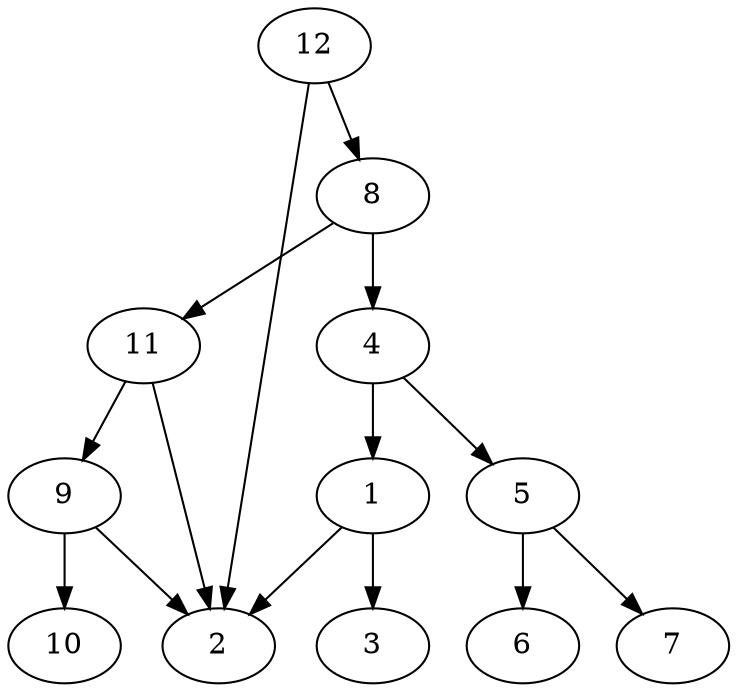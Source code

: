 digraph G {
center = 1;
size="10,10";
1;
2;
3;
4;
5;
6;
7;
8;
9;
10;
11;
12;
1 -> 2 ;
1 -> 3 ;
4 -> 1 ;
4 -> 5 ;
5 -> 6 ;
5 -> 7 ;
8 -> 4 ;
8 -> 11 ;
9 -> 2 ;
9 -> 10 ;
11 -> 2 ;
11 -> 9 ;
12 -> 2 ;
12 -> 8 ;
}